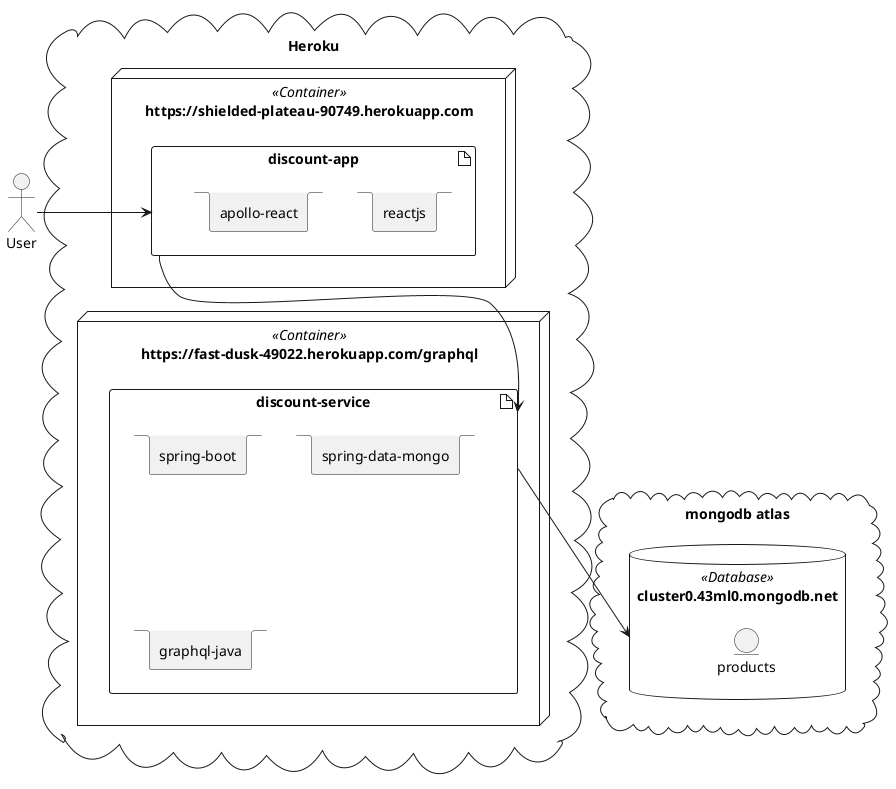 @startuml
actor User as User

cloud "mongodb atlas" as atlas{
	database "cluster0.43ml0.mongodb.net" <<Database>>as db{
		entity products
	}
}
cloud Heroku as heroku {
node "https://fast-dusk-49022.herokuapp.com/graphql" <<Container>>{
	artifact "discount-service" as graphService {
		stack "spring-boot"
		stack "spring-data-mongo"
		stack "graphql-java"	
	}
}

node "https://shielded-plateau-90749.herokuapp.com" <<Container>>{
	artifact "discount-app" as reactApp{
		stack reactjs
		stack "apollo-react"
	}

}
User -> reactApp
reactApp --> graphService
graphService --> db

@enduml
